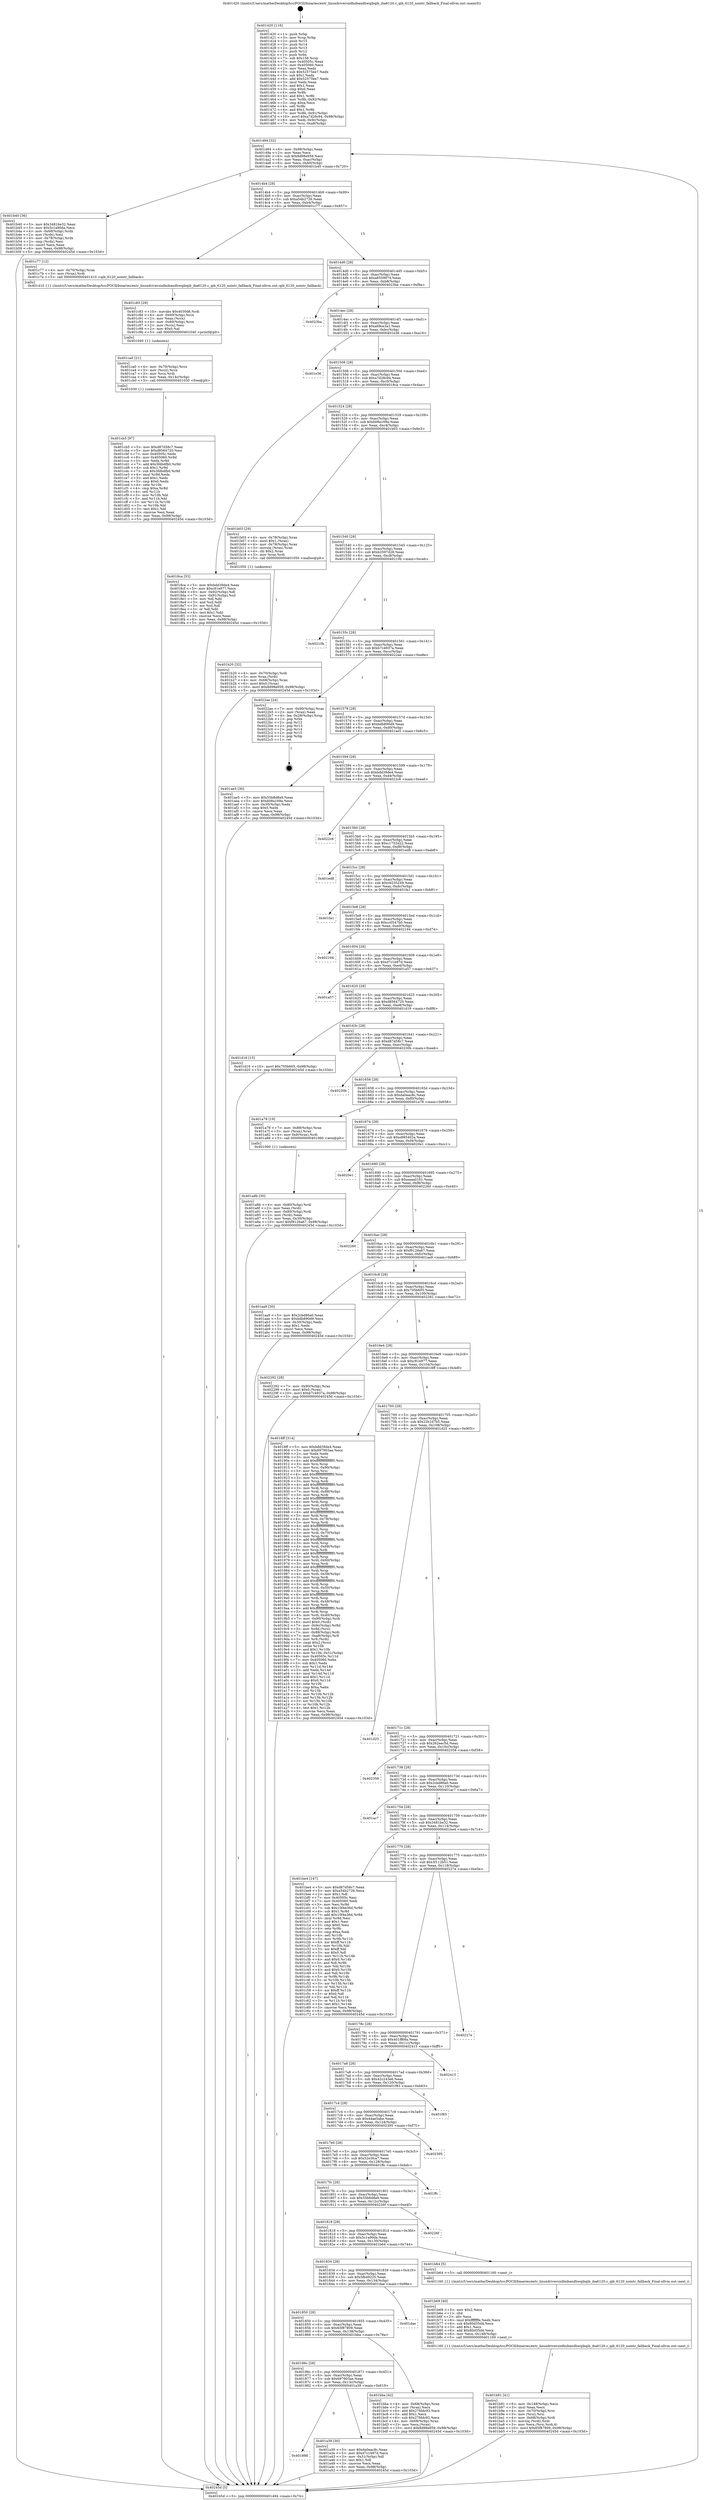 digraph "0x401420" {
  label = "0x401420 (/mnt/c/Users/mathe/Desktop/tcc/POCII/binaries/extr_linuxdriversinfinibandhwqibqib_iba6120.c_qib_6120_nointr_fallback_Final-ollvm.out::main(0))"
  labelloc = "t"
  node[shape=record]

  Entry [label="",width=0.3,height=0.3,shape=circle,fillcolor=black,style=filled]
  "0x401494" [label="{
     0x401494 [32]\l
     | [instrs]\l
     &nbsp;&nbsp;0x401494 \<+6\>: mov -0x98(%rbp),%eax\l
     &nbsp;&nbsp;0x40149a \<+2\>: mov %eax,%ecx\l
     &nbsp;&nbsp;0x40149c \<+6\>: sub $0x8d98e959,%ecx\l
     &nbsp;&nbsp;0x4014a2 \<+6\>: mov %eax,-0xac(%rbp)\l
     &nbsp;&nbsp;0x4014a8 \<+6\>: mov %ecx,-0xb0(%rbp)\l
     &nbsp;&nbsp;0x4014ae \<+6\>: je 0000000000401b40 \<main+0x720\>\l
  }"]
  "0x401b40" [label="{
     0x401b40 [36]\l
     | [instrs]\l
     &nbsp;&nbsp;0x401b40 \<+5\>: mov $0x3481be32,%eax\l
     &nbsp;&nbsp;0x401b45 \<+5\>: mov $0x5c1a90da,%ecx\l
     &nbsp;&nbsp;0x401b4a \<+4\>: mov -0x68(%rbp),%rdx\l
     &nbsp;&nbsp;0x401b4e \<+2\>: mov (%rdx),%esi\l
     &nbsp;&nbsp;0x401b50 \<+4\>: mov -0x78(%rbp),%rdx\l
     &nbsp;&nbsp;0x401b54 \<+2\>: cmp (%rdx),%esi\l
     &nbsp;&nbsp;0x401b56 \<+3\>: cmovl %ecx,%eax\l
     &nbsp;&nbsp;0x401b59 \<+6\>: mov %eax,-0x98(%rbp)\l
     &nbsp;&nbsp;0x401b5f \<+5\>: jmp 000000000040245d \<main+0x103d\>\l
  }"]
  "0x4014b4" [label="{
     0x4014b4 [28]\l
     | [instrs]\l
     &nbsp;&nbsp;0x4014b4 \<+5\>: jmp 00000000004014b9 \<main+0x99\>\l
     &nbsp;&nbsp;0x4014b9 \<+6\>: mov -0xac(%rbp),%eax\l
     &nbsp;&nbsp;0x4014bf \<+5\>: sub $0xa54b2726,%eax\l
     &nbsp;&nbsp;0x4014c4 \<+6\>: mov %eax,-0xb4(%rbp)\l
     &nbsp;&nbsp;0x4014ca \<+6\>: je 0000000000401c77 \<main+0x857\>\l
  }"]
  Exit [label="",width=0.3,height=0.3,shape=circle,fillcolor=black,style=filled,peripheries=2]
  "0x401c77" [label="{
     0x401c77 [12]\l
     | [instrs]\l
     &nbsp;&nbsp;0x401c77 \<+4\>: mov -0x70(%rbp),%rax\l
     &nbsp;&nbsp;0x401c7b \<+3\>: mov (%rax),%rdi\l
     &nbsp;&nbsp;0x401c7e \<+5\>: call 0000000000401410 \<qib_6120_nointr_fallback\>\l
     | [calls]\l
     &nbsp;&nbsp;0x401410 \{1\} (/mnt/c/Users/mathe/Desktop/tcc/POCII/binaries/extr_linuxdriversinfinibandhwqibqib_iba6120.c_qib_6120_nointr_fallback_Final-ollvm.out::qib_6120_nointr_fallback)\l
  }"]
  "0x4014d0" [label="{
     0x4014d0 [28]\l
     | [instrs]\l
     &nbsp;&nbsp;0x4014d0 \<+5\>: jmp 00000000004014d5 \<main+0xb5\>\l
     &nbsp;&nbsp;0x4014d5 \<+6\>: mov -0xac(%rbp),%eax\l
     &nbsp;&nbsp;0x4014db \<+5\>: sub $0xa6559974,%eax\l
     &nbsp;&nbsp;0x4014e0 \<+6\>: mov %eax,-0xb8(%rbp)\l
     &nbsp;&nbsp;0x4014e6 \<+6\>: je 00000000004023ba \<main+0xf9a\>\l
  }"]
  "0x401cb5" [label="{
     0x401cb5 [97]\l
     | [instrs]\l
     &nbsp;&nbsp;0x401cb5 \<+5\>: mov $0xd87d58c7,%eax\l
     &nbsp;&nbsp;0x401cba \<+5\>: mov $0xd8564720,%esi\l
     &nbsp;&nbsp;0x401cbf \<+7\>: mov 0x40505c,%edx\l
     &nbsp;&nbsp;0x401cc6 \<+8\>: mov 0x405060,%r8d\l
     &nbsp;&nbsp;0x401cce \<+3\>: mov %edx,%r9d\l
     &nbsp;&nbsp;0x401cd1 \<+7\>: add $0x3fdbdfb0,%r9d\l
     &nbsp;&nbsp;0x401cd8 \<+4\>: sub $0x1,%r9d\l
     &nbsp;&nbsp;0x401cdc \<+7\>: sub $0x3fdbdfb0,%r9d\l
     &nbsp;&nbsp;0x401ce3 \<+4\>: imul %r9d,%edx\l
     &nbsp;&nbsp;0x401ce7 \<+3\>: and $0x1,%edx\l
     &nbsp;&nbsp;0x401cea \<+3\>: cmp $0x0,%edx\l
     &nbsp;&nbsp;0x401ced \<+4\>: sete %r10b\l
     &nbsp;&nbsp;0x401cf1 \<+4\>: cmp $0xa,%r8d\l
     &nbsp;&nbsp;0x401cf5 \<+4\>: setl %r11b\l
     &nbsp;&nbsp;0x401cf9 \<+3\>: mov %r10b,%bl\l
     &nbsp;&nbsp;0x401cfc \<+3\>: and %r11b,%bl\l
     &nbsp;&nbsp;0x401cff \<+3\>: xor %r11b,%r10b\l
     &nbsp;&nbsp;0x401d02 \<+3\>: or %r10b,%bl\l
     &nbsp;&nbsp;0x401d05 \<+3\>: test $0x1,%bl\l
     &nbsp;&nbsp;0x401d08 \<+3\>: cmovne %esi,%eax\l
     &nbsp;&nbsp;0x401d0b \<+6\>: mov %eax,-0x98(%rbp)\l
     &nbsp;&nbsp;0x401d11 \<+5\>: jmp 000000000040245d \<main+0x103d\>\l
  }"]
  "0x4023ba" [label="{
     0x4023ba\l
  }", style=dashed]
  "0x4014ec" [label="{
     0x4014ec [28]\l
     | [instrs]\l
     &nbsp;&nbsp;0x4014ec \<+5\>: jmp 00000000004014f1 \<main+0xd1\>\l
     &nbsp;&nbsp;0x4014f1 \<+6\>: mov -0xac(%rbp),%eax\l
     &nbsp;&nbsp;0x4014f7 \<+5\>: sub $0xa69ce3a1,%eax\l
     &nbsp;&nbsp;0x4014fc \<+6\>: mov %eax,-0xbc(%rbp)\l
     &nbsp;&nbsp;0x401502 \<+6\>: je 0000000000401e36 \<main+0xa16\>\l
  }"]
  "0x401ca0" [label="{
     0x401ca0 [21]\l
     | [instrs]\l
     &nbsp;&nbsp;0x401ca0 \<+4\>: mov -0x70(%rbp),%rcx\l
     &nbsp;&nbsp;0x401ca4 \<+3\>: mov (%rcx),%rcx\l
     &nbsp;&nbsp;0x401ca7 \<+3\>: mov %rcx,%rdi\l
     &nbsp;&nbsp;0x401caa \<+6\>: mov %eax,-0x14c(%rbp)\l
     &nbsp;&nbsp;0x401cb0 \<+5\>: call 0000000000401030 \<free@plt\>\l
     | [calls]\l
     &nbsp;&nbsp;0x401030 \{1\} (unknown)\l
  }"]
  "0x401e36" [label="{
     0x401e36\l
  }", style=dashed]
  "0x401508" [label="{
     0x401508 [28]\l
     | [instrs]\l
     &nbsp;&nbsp;0x401508 \<+5\>: jmp 000000000040150d \<main+0xed\>\l
     &nbsp;&nbsp;0x40150d \<+6\>: mov -0xac(%rbp),%eax\l
     &nbsp;&nbsp;0x401513 \<+5\>: sub $0xa7d28c94,%eax\l
     &nbsp;&nbsp;0x401518 \<+6\>: mov %eax,-0xc0(%rbp)\l
     &nbsp;&nbsp;0x40151e \<+6\>: je 00000000004018ca \<main+0x4aa\>\l
  }"]
  "0x401c83" [label="{
     0x401c83 [29]\l
     | [instrs]\l
     &nbsp;&nbsp;0x401c83 \<+10\>: movabs $0x4030d6,%rdi\l
     &nbsp;&nbsp;0x401c8d \<+4\>: mov -0x60(%rbp),%rcx\l
     &nbsp;&nbsp;0x401c91 \<+2\>: mov %eax,(%rcx)\l
     &nbsp;&nbsp;0x401c93 \<+4\>: mov -0x60(%rbp),%rcx\l
     &nbsp;&nbsp;0x401c97 \<+2\>: mov (%rcx),%esi\l
     &nbsp;&nbsp;0x401c99 \<+2\>: mov $0x0,%al\l
     &nbsp;&nbsp;0x401c9b \<+5\>: call 0000000000401040 \<printf@plt\>\l
     | [calls]\l
     &nbsp;&nbsp;0x401040 \{1\} (unknown)\l
  }"]
  "0x4018ca" [label="{
     0x4018ca [53]\l
     | [instrs]\l
     &nbsp;&nbsp;0x4018ca \<+5\>: mov $0xbdd39de4,%eax\l
     &nbsp;&nbsp;0x4018cf \<+5\>: mov $0xc81e977,%ecx\l
     &nbsp;&nbsp;0x4018d4 \<+6\>: mov -0x92(%rbp),%dl\l
     &nbsp;&nbsp;0x4018da \<+7\>: mov -0x91(%rbp),%sil\l
     &nbsp;&nbsp;0x4018e1 \<+3\>: mov %dl,%dil\l
     &nbsp;&nbsp;0x4018e4 \<+3\>: and %sil,%dil\l
     &nbsp;&nbsp;0x4018e7 \<+3\>: xor %sil,%dl\l
     &nbsp;&nbsp;0x4018ea \<+3\>: or %dl,%dil\l
     &nbsp;&nbsp;0x4018ed \<+4\>: test $0x1,%dil\l
     &nbsp;&nbsp;0x4018f1 \<+3\>: cmovne %ecx,%eax\l
     &nbsp;&nbsp;0x4018f4 \<+6\>: mov %eax,-0x98(%rbp)\l
     &nbsp;&nbsp;0x4018fa \<+5\>: jmp 000000000040245d \<main+0x103d\>\l
  }"]
  "0x401524" [label="{
     0x401524 [28]\l
     | [instrs]\l
     &nbsp;&nbsp;0x401524 \<+5\>: jmp 0000000000401529 \<main+0x109\>\l
     &nbsp;&nbsp;0x401529 \<+6\>: mov -0xac(%rbp),%eax\l
     &nbsp;&nbsp;0x40152f \<+5\>: sub $0xb08a169a,%eax\l
     &nbsp;&nbsp;0x401534 \<+6\>: mov %eax,-0xc4(%rbp)\l
     &nbsp;&nbsp;0x40153a \<+6\>: je 0000000000401b03 \<main+0x6e3\>\l
  }"]
  "0x40245d" [label="{
     0x40245d [5]\l
     | [instrs]\l
     &nbsp;&nbsp;0x40245d \<+5\>: jmp 0000000000401494 \<main+0x74\>\l
  }"]
  "0x401420" [label="{
     0x401420 [116]\l
     | [instrs]\l
     &nbsp;&nbsp;0x401420 \<+1\>: push %rbp\l
     &nbsp;&nbsp;0x401421 \<+3\>: mov %rsp,%rbp\l
     &nbsp;&nbsp;0x401424 \<+2\>: push %r15\l
     &nbsp;&nbsp;0x401426 \<+2\>: push %r14\l
     &nbsp;&nbsp;0x401428 \<+2\>: push %r13\l
     &nbsp;&nbsp;0x40142a \<+2\>: push %r12\l
     &nbsp;&nbsp;0x40142c \<+1\>: push %rbx\l
     &nbsp;&nbsp;0x40142d \<+7\>: sub $0x158,%rsp\l
     &nbsp;&nbsp;0x401434 \<+7\>: mov 0x40505c,%eax\l
     &nbsp;&nbsp;0x40143b \<+7\>: mov 0x405060,%ecx\l
     &nbsp;&nbsp;0x401442 \<+2\>: mov %eax,%edx\l
     &nbsp;&nbsp;0x401444 \<+6\>: sub $0x52575ee7,%edx\l
     &nbsp;&nbsp;0x40144a \<+3\>: sub $0x1,%edx\l
     &nbsp;&nbsp;0x40144d \<+6\>: add $0x52575ee7,%edx\l
     &nbsp;&nbsp;0x401453 \<+3\>: imul %edx,%eax\l
     &nbsp;&nbsp;0x401456 \<+3\>: and $0x1,%eax\l
     &nbsp;&nbsp;0x401459 \<+3\>: cmp $0x0,%eax\l
     &nbsp;&nbsp;0x40145c \<+4\>: sete %r8b\l
     &nbsp;&nbsp;0x401460 \<+4\>: and $0x1,%r8b\l
     &nbsp;&nbsp;0x401464 \<+7\>: mov %r8b,-0x92(%rbp)\l
     &nbsp;&nbsp;0x40146b \<+3\>: cmp $0xa,%ecx\l
     &nbsp;&nbsp;0x40146e \<+4\>: setl %r8b\l
     &nbsp;&nbsp;0x401472 \<+4\>: and $0x1,%r8b\l
     &nbsp;&nbsp;0x401476 \<+7\>: mov %r8b,-0x91(%rbp)\l
     &nbsp;&nbsp;0x40147d \<+10\>: movl $0xa7d28c94,-0x98(%rbp)\l
     &nbsp;&nbsp;0x401487 \<+6\>: mov %edi,-0x9c(%rbp)\l
     &nbsp;&nbsp;0x40148d \<+7\>: mov %rsi,-0xa8(%rbp)\l
  }"]
  "0x401b91" [label="{
     0x401b91 [41]\l
     | [instrs]\l
     &nbsp;&nbsp;0x401b91 \<+6\>: mov -0x148(%rbp),%ecx\l
     &nbsp;&nbsp;0x401b97 \<+3\>: imul %eax,%ecx\l
     &nbsp;&nbsp;0x401b9a \<+4\>: mov -0x70(%rbp),%rsi\l
     &nbsp;&nbsp;0x401b9e \<+3\>: mov (%rsi),%rsi\l
     &nbsp;&nbsp;0x401ba1 \<+4\>: mov -0x68(%rbp),%rdi\l
     &nbsp;&nbsp;0x401ba5 \<+3\>: movslq (%rdi),%rdi\l
     &nbsp;&nbsp;0x401ba8 \<+3\>: mov %ecx,(%rsi,%rdi,4)\l
     &nbsp;&nbsp;0x401bab \<+10\>: movl $0x65f87809,-0x98(%rbp)\l
     &nbsp;&nbsp;0x401bb5 \<+5\>: jmp 000000000040245d \<main+0x103d\>\l
  }"]
  "0x401b03" [label="{
     0x401b03 [29]\l
     | [instrs]\l
     &nbsp;&nbsp;0x401b03 \<+4\>: mov -0x78(%rbp),%rax\l
     &nbsp;&nbsp;0x401b07 \<+6\>: movl $0x1,(%rax)\l
     &nbsp;&nbsp;0x401b0d \<+4\>: mov -0x78(%rbp),%rax\l
     &nbsp;&nbsp;0x401b11 \<+3\>: movslq (%rax),%rax\l
     &nbsp;&nbsp;0x401b14 \<+4\>: shl $0x2,%rax\l
     &nbsp;&nbsp;0x401b18 \<+3\>: mov %rax,%rdi\l
     &nbsp;&nbsp;0x401b1b \<+5\>: call 0000000000401050 \<malloc@plt\>\l
     | [calls]\l
     &nbsp;&nbsp;0x401050 \{1\} (unknown)\l
  }"]
  "0x401540" [label="{
     0x401540 [28]\l
     | [instrs]\l
     &nbsp;&nbsp;0x401540 \<+5\>: jmp 0000000000401545 \<main+0x125\>\l
     &nbsp;&nbsp;0x401545 \<+6\>: mov -0xac(%rbp),%eax\l
     &nbsp;&nbsp;0x40154b \<+5\>: sub $0xb2597d28,%eax\l
     &nbsp;&nbsp;0x401550 \<+6\>: mov %eax,-0xc8(%rbp)\l
     &nbsp;&nbsp;0x401556 \<+6\>: je 000000000040210b \<main+0xceb\>\l
  }"]
  "0x401b69" [label="{
     0x401b69 [40]\l
     | [instrs]\l
     &nbsp;&nbsp;0x401b69 \<+5\>: mov $0x2,%ecx\l
     &nbsp;&nbsp;0x401b6e \<+1\>: cltd\l
     &nbsp;&nbsp;0x401b6f \<+2\>: idiv %ecx\l
     &nbsp;&nbsp;0x401b71 \<+6\>: imul $0xfffffffe,%edx,%ecx\l
     &nbsp;&nbsp;0x401b77 \<+6\>: sub $0x80d35d4,%ecx\l
     &nbsp;&nbsp;0x401b7d \<+3\>: add $0x1,%ecx\l
     &nbsp;&nbsp;0x401b80 \<+6\>: add $0x80d35d4,%ecx\l
     &nbsp;&nbsp;0x401b86 \<+6\>: mov %ecx,-0x148(%rbp)\l
     &nbsp;&nbsp;0x401b8c \<+5\>: call 0000000000401160 \<next_i\>\l
     | [calls]\l
     &nbsp;&nbsp;0x401160 \{1\} (/mnt/c/Users/mathe/Desktop/tcc/POCII/binaries/extr_linuxdriversinfinibandhwqibqib_iba6120.c_qib_6120_nointr_fallback_Final-ollvm.out::next_i)\l
  }"]
  "0x40210b" [label="{
     0x40210b\l
  }", style=dashed]
  "0x40155c" [label="{
     0x40155c [28]\l
     | [instrs]\l
     &nbsp;&nbsp;0x40155c \<+5\>: jmp 0000000000401561 \<main+0x141\>\l
     &nbsp;&nbsp;0x401561 \<+6\>: mov -0xac(%rbp),%eax\l
     &nbsp;&nbsp;0x401567 \<+5\>: sub $0xb7c4937a,%eax\l
     &nbsp;&nbsp;0x40156c \<+6\>: mov %eax,-0xcc(%rbp)\l
     &nbsp;&nbsp;0x401572 \<+6\>: je 00000000004022ae \<main+0xe8e\>\l
  }"]
  "0x401b20" [label="{
     0x401b20 [32]\l
     | [instrs]\l
     &nbsp;&nbsp;0x401b20 \<+4\>: mov -0x70(%rbp),%rdi\l
     &nbsp;&nbsp;0x401b24 \<+3\>: mov %rax,(%rdi)\l
     &nbsp;&nbsp;0x401b27 \<+4\>: mov -0x68(%rbp),%rax\l
     &nbsp;&nbsp;0x401b2b \<+6\>: movl $0x0,(%rax)\l
     &nbsp;&nbsp;0x401b31 \<+10\>: movl $0x8d98e959,-0x98(%rbp)\l
     &nbsp;&nbsp;0x401b3b \<+5\>: jmp 000000000040245d \<main+0x103d\>\l
  }"]
  "0x4022ae" [label="{
     0x4022ae [24]\l
     | [instrs]\l
     &nbsp;&nbsp;0x4022ae \<+7\>: mov -0x90(%rbp),%rax\l
     &nbsp;&nbsp;0x4022b5 \<+2\>: mov (%rax),%eax\l
     &nbsp;&nbsp;0x4022b7 \<+4\>: lea -0x28(%rbp),%rsp\l
     &nbsp;&nbsp;0x4022bb \<+1\>: pop %rbx\l
     &nbsp;&nbsp;0x4022bc \<+2\>: pop %r12\l
     &nbsp;&nbsp;0x4022be \<+2\>: pop %r13\l
     &nbsp;&nbsp;0x4022c0 \<+2\>: pop %r14\l
     &nbsp;&nbsp;0x4022c2 \<+2\>: pop %r15\l
     &nbsp;&nbsp;0x4022c4 \<+1\>: pop %rbp\l
     &nbsp;&nbsp;0x4022c5 \<+1\>: ret\l
  }"]
  "0x401578" [label="{
     0x401578 [28]\l
     | [instrs]\l
     &nbsp;&nbsp;0x401578 \<+5\>: jmp 000000000040157d \<main+0x15d\>\l
     &nbsp;&nbsp;0x40157d \<+6\>: mov -0xac(%rbp),%eax\l
     &nbsp;&nbsp;0x401583 \<+5\>: sub $0xbdb890d9,%eax\l
     &nbsp;&nbsp;0x401588 \<+6\>: mov %eax,-0xd0(%rbp)\l
     &nbsp;&nbsp;0x40158e \<+6\>: je 0000000000401ae5 \<main+0x6c5\>\l
  }"]
  "0x401a8b" [label="{
     0x401a8b [30]\l
     | [instrs]\l
     &nbsp;&nbsp;0x401a8b \<+4\>: mov -0x80(%rbp),%rdi\l
     &nbsp;&nbsp;0x401a8f \<+2\>: mov %eax,(%rdi)\l
     &nbsp;&nbsp;0x401a91 \<+4\>: mov -0x80(%rbp),%rdi\l
     &nbsp;&nbsp;0x401a95 \<+2\>: mov (%rdi),%eax\l
     &nbsp;&nbsp;0x401a97 \<+3\>: mov %eax,-0x30(%rbp)\l
     &nbsp;&nbsp;0x401a9a \<+10\>: movl $0xf9126a67,-0x98(%rbp)\l
     &nbsp;&nbsp;0x401aa4 \<+5\>: jmp 000000000040245d \<main+0x103d\>\l
  }"]
  "0x401ae5" [label="{
     0x401ae5 [30]\l
     | [instrs]\l
     &nbsp;&nbsp;0x401ae5 \<+5\>: mov $0x55b8d8a9,%eax\l
     &nbsp;&nbsp;0x401aea \<+5\>: mov $0xb08a169a,%ecx\l
     &nbsp;&nbsp;0x401aef \<+3\>: mov -0x30(%rbp),%edx\l
     &nbsp;&nbsp;0x401af2 \<+3\>: cmp $0x0,%edx\l
     &nbsp;&nbsp;0x401af5 \<+3\>: cmove %ecx,%eax\l
     &nbsp;&nbsp;0x401af8 \<+6\>: mov %eax,-0x98(%rbp)\l
     &nbsp;&nbsp;0x401afe \<+5\>: jmp 000000000040245d \<main+0x103d\>\l
  }"]
  "0x401594" [label="{
     0x401594 [28]\l
     | [instrs]\l
     &nbsp;&nbsp;0x401594 \<+5\>: jmp 0000000000401599 \<main+0x179\>\l
     &nbsp;&nbsp;0x401599 \<+6\>: mov -0xac(%rbp),%eax\l
     &nbsp;&nbsp;0x40159f \<+5\>: sub $0xbdd39de4,%eax\l
     &nbsp;&nbsp;0x4015a4 \<+6\>: mov %eax,-0xd4(%rbp)\l
     &nbsp;&nbsp;0x4015aa \<+6\>: je 00000000004022c6 \<main+0xea6\>\l
  }"]
  "0x401888" [label="{
     0x401888\l
  }", style=dashed]
  "0x4022c6" [label="{
     0x4022c6\l
  }", style=dashed]
  "0x4015b0" [label="{
     0x4015b0 [28]\l
     | [instrs]\l
     &nbsp;&nbsp;0x4015b0 \<+5\>: jmp 00000000004015b5 \<main+0x195\>\l
     &nbsp;&nbsp;0x4015b5 \<+6\>: mov -0xac(%rbp),%eax\l
     &nbsp;&nbsp;0x4015bb \<+5\>: sub $0xc1752d22,%eax\l
     &nbsp;&nbsp;0x4015c0 \<+6\>: mov %eax,-0xd8(%rbp)\l
     &nbsp;&nbsp;0x4015c6 \<+6\>: je 0000000000401ed8 \<main+0xab8\>\l
  }"]
  "0x401a39" [label="{
     0x401a39 [30]\l
     | [instrs]\l
     &nbsp;&nbsp;0x401a39 \<+5\>: mov $0xda0eac8c,%eax\l
     &nbsp;&nbsp;0x401a3e \<+5\>: mov $0xd7c1b97d,%ecx\l
     &nbsp;&nbsp;0x401a43 \<+3\>: mov -0x31(%rbp),%dl\l
     &nbsp;&nbsp;0x401a46 \<+3\>: test $0x1,%dl\l
     &nbsp;&nbsp;0x401a49 \<+3\>: cmovne %ecx,%eax\l
     &nbsp;&nbsp;0x401a4c \<+6\>: mov %eax,-0x98(%rbp)\l
     &nbsp;&nbsp;0x401a52 \<+5\>: jmp 000000000040245d \<main+0x103d\>\l
  }"]
  "0x401ed8" [label="{
     0x401ed8\l
  }", style=dashed]
  "0x4015cc" [label="{
     0x4015cc [28]\l
     | [instrs]\l
     &nbsp;&nbsp;0x4015cc \<+5\>: jmp 00000000004015d1 \<main+0x1b1\>\l
     &nbsp;&nbsp;0x4015d1 \<+6\>: mov -0xac(%rbp),%eax\l
     &nbsp;&nbsp;0x4015d7 \<+5\>: sub $0xc6235249,%eax\l
     &nbsp;&nbsp;0x4015dc \<+6\>: mov %eax,-0xdc(%rbp)\l
     &nbsp;&nbsp;0x4015e2 \<+6\>: je 0000000000401fa1 \<main+0xb81\>\l
  }"]
  "0x40186c" [label="{
     0x40186c [28]\l
     | [instrs]\l
     &nbsp;&nbsp;0x40186c \<+5\>: jmp 0000000000401871 \<main+0x451\>\l
     &nbsp;&nbsp;0x401871 \<+6\>: mov -0xac(%rbp),%eax\l
     &nbsp;&nbsp;0x401877 \<+5\>: sub $0x697903ae,%eax\l
     &nbsp;&nbsp;0x40187c \<+6\>: mov %eax,-0x13c(%rbp)\l
     &nbsp;&nbsp;0x401882 \<+6\>: je 0000000000401a39 \<main+0x619\>\l
  }"]
  "0x401fa1" [label="{
     0x401fa1\l
  }", style=dashed]
  "0x4015e8" [label="{
     0x4015e8 [28]\l
     | [instrs]\l
     &nbsp;&nbsp;0x4015e8 \<+5\>: jmp 00000000004015ed \<main+0x1cd\>\l
     &nbsp;&nbsp;0x4015ed \<+6\>: mov -0xac(%rbp),%eax\l
     &nbsp;&nbsp;0x4015f3 \<+5\>: sub $0xcc0547b0,%eax\l
     &nbsp;&nbsp;0x4015f8 \<+6\>: mov %eax,-0xe0(%rbp)\l
     &nbsp;&nbsp;0x4015fe \<+6\>: je 0000000000402194 \<main+0xd74\>\l
  }"]
  "0x401bba" [label="{
     0x401bba [42]\l
     | [instrs]\l
     &nbsp;&nbsp;0x401bba \<+4\>: mov -0x68(%rbp),%rax\l
     &nbsp;&nbsp;0x401bbe \<+2\>: mov (%rax),%ecx\l
     &nbsp;&nbsp;0x401bc0 \<+6\>: add $0x27fddc92,%ecx\l
     &nbsp;&nbsp;0x401bc6 \<+3\>: add $0x1,%ecx\l
     &nbsp;&nbsp;0x401bc9 \<+6\>: sub $0x27fddc92,%ecx\l
     &nbsp;&nbsp;0x401bcf \<+4\>: mov -0x68(%rbp),%rax\l
     &nbsp;&nbsp;0x401bd3 \<+2\>: mov %ecx,(%rax)\l
     &nbsp;&nbsp;0x401bd5 \<+10\>: movl $0x8d98e959,-0x98(%rbp)\l
     &nbsp;&nbsp;0x401bdf \<+5\>: jmp 000000000040245d \<main+0x103d\>\l
  }"]
  "0x402194" [label="{
     0x402194\l
  }", style=dashed]
  "0x401604" [label="{
     0x401604 [28]\l
     | [instrs]\l
     &nbsp;&nbsp;0x401604 \<+5\>: jmp 0000000000401609 \<main+0x1e9\>\l
     &nbsp;&nbsp;0x401609 \<+6\>: mov -0xac(%rbp),%eax\l
     &nbsp;&nbsp;0x40160f \<+5\>: sub $0xd7c1b97d,%eax\l
     &nbsp;&nbsp;0x401614 \<+6\>: mov %eax,-0xe4(%rbp)\l
     &nbsp;&nbsp;0x40161a \<+6\>: je 0000000000401a57 \<main+0x637\>\l
  }"]
  "0x401850" [label="{
     0x401850 [28]\l
     | [instrs]\l
     &nbsp;&nbsp;0x401850 \<+5\>: jmp 0000000000401855 \<main+0x435\>\l
     &nbsp;&nbsp;0x401855 \<+6\>: mov -0xac(%rbp),%eax\l
     &nbsp;&nbsp;0x40185b \<+5\>: sub $0x65f87809,%eax\l
     &nbsp;&nbsp;0x401860 \<+6\>: mov %eax,-0x138(%rbp)\l
     &nbsp;&nbsp;0x401866 \<+6\>: je 0000000000401bba \<main+0x79a\>\l
  }"]
  "0x401a57" [label="{
     0x401a57\l
  }", style=dashed]
  "0x401620" [label="{
     0x401620 [28]\l
     | [instrs]\l
     &nbsp;&nbsp;0x401620 \<+5\>: jmp 0000000000401625 \<main+0x205\>\l
     &nbsp;&nbsp;0x401625 \<+6\>: mov -0xac(%rbp),%eax\l
     &nbsp;&nbsp;0x40162b \<+5\>: sub $0xd8564720,%eax\l
     &nbsp;&nbsp;0x401630 \<+6\>: mov %eax,-0xe8(%rbp)\l
     &nbsp;&nbsp;0x401636 \<+6\>: je 0000000000401d16 \<main+0x8f6\>\l
  }"]
  "0x401dae" [label="{
     0x401dae\l
  }", style=dashed]
  "0x401d16" [label="{
     0x401d16 [15]\l
     | [instrs]\l
     &nbsp;&nbsp;0x401d16 \<+10\>: movl $0x705b605,-0x98(%rbp)\l
     &nbsp;&nbsp;0x401d20 \<+5\>: jmp 000000000040245d \<main+0x103d\>\l
  }"]
  "0x40163c" [label="{
     0x40163c [28]\l
     | [instrs]\l
     &nbsp;&nbsp;0x40163c \<+5\>: jmp 0000000000401641 \<main+0x221\>\l
     &nbsp;&nbsp;0x401641 \<+6\>: mov -0xac(%rbp),%eax\l
     &nbsp;&nbsp;0x401647 \<+5\>: sub $0xd87d58c7,%eax\l
     &nbsp;&nbsp;0x40164c \<+6\>: mov %eax,-0xec(%rbp)\l
     &nbsp;&nbsp;0x401652 \<+6\>: je 000000000040230b \<main+0xeeb\>\l
  }"]
  "0x401834" [label="{
     0x401834 [28]\l
     | [instrs]\l
     &nbsp;&nbsp;0x401834 \<+5\>: jmp 0000000000401839 \<main+0x419\>\l
     &nbsp;&nbsp;0x401839 \<+6\>: mov -0xac(%rbp),%eax\l
     &nbsp;&nbsp;0x40183f \<+5\>: sub $0x5fb49225,%eax\l
     &nbsp;&nbsp;0x401844 \<+6\>: mov %eax,-0x134(%rbp)\l
     &nbsp;&nbsp;0x40184a \<+6\>: je 0000000000401dae \<main+0x98e\>\l
  }"]
  "0x40230b" [label="{
     0x40230b\l
  }", style=dashed]
  "0x401658" [label="{
     0x401658 [28]\l
     | [instrs]\l
     &nbsp;&nbsp;0x401658 \<+5\>: jmp 000000000040165d \<main+0x23d\>\l
     &nbsp;&nbsp;0x40165d \<+6\>: mov -0xac(%rbp),%eax\l
     &nbsp;&nbsp;0x401663 \<+5\>: sub $0xda0eac8c,%eax\l
     &nbsp;&nbsp;0x401668 \<+6\>: mov %eax,-0xf0(%rbp)\l
     &nbsp;&nbsp;0x40166e \<+6\>: je 0000000000401a78 \<main+0x658\>\l
  }"]
  "0x401b64" [label="{
     0x401b64 [5]\l
     | [instrs]\l
     &nbsp;&nbsp;0x401b64 \<+5\>: call 0000000000401160 \<next_i\>\l
     | [calls]\l
     &nbsp;&nbsp;0x401160 \{1\} (/mnt/c/Users/mathe/Desktop/tcc/POCII/binaries/extr_linuxdriversinfinibandhwqibqib_iba6120.c_qib_6120_nointr_fallback_Final-ollvm.out::next_i)\l
  }"]
  "0x401a78" [label="{
     0x401a78 [19]\l
     | [instrs]\l
     &nbsp;&nbsp;0x401a78 \<+7\>: mov -0x88(%rbp),%rax\l
     &nbsp;&nbsp;0x401a7f \<+3\>: mov (%rax),%rax\l
     &nbsp;&nbsp;0x401a82 \<+4\>: mov 0x8(%rax),%rdi\l
     &nbsp;&nbsp;0x401a86 \<+5\>: call 0000000000401060 \<atoi@plt\>\l
     | [calls]\l
     &nbsp;&nbsp;0x401060 \{1\} (unknown)\l
  }"]
  "0x401674" [label="{
     0x401674 [28]\l
     | [instrs]\l
     &nbsp;&nbsp;0x401674 \<+5\>: jmp 0000000000401679 \<main+0x259\>\l
     &nbsp;&nbsp;0x401679 \<+6\>: mov -0xac(%rbp),%eax\l
     &nbsp;&nbsp;0x40167f \<+5\>: sub $0xe985402a,%eax\l
     &nbsp;&nbsp;0x401684 \<+6\>: mov %eax,-0xf4(%rbp)\l
     &nbsp;&nbsp;0x40168a \<+6\>: je 00000000004020e1 \<main+0xcc1\>\l
  }"]
  "0x401818" [label="{
     0x401818 [28]\l
     | [instrs]\l
     &nbsp;&nbsp;0x401818 \<+5\>: jmp 000000000040181d \<main+0x3fd\>\l
     &nbsp;&nbsp;0x40181d \<+6\>: mov -0xac(%rbp),%eax\l
     &nbsp;&nbsp;0x401823 \<+5\>: sub $0x5c1a90da,%eax\l
     &nbsp;&nbsp;0x401828 \<+6\>: mov %eax,-0x130(%rbp)\l
     &nbsp;&nbsp;0x40182e \<+6\>: je 0000000000401b64 \<main+0x744\>\l
  }"]
  "0x4020e1" [label="{
     0x4020e1\l
  }", style=dashed]
  "0x401690" [label="{
     0x401690 [28]\l
     | [instrs]\l
     &nbsp;&nbsp;0x401690 \<+5\>: jmp 0000000000401695 \<main+0x275\>\l
     &nbsp;&nbsp;0x401695 \<+6\>: mov -0xac(%rbp),%eax\l
     &nbsp;&nbsp;0x40169b \<+5\>: sub $0xeaaa0161,%eax\l
     &nbsp;&nbsp;0x4016a0 \<+6\>: mov %eax,-0xf8(%rbp)\l
     &nbsp;&nbsp;0x4016a6 \<+6\>: je 0000000000402260 \<main+0xe40\>\l
  }"]
  "0x40226f" [label="{
     0x40226f\l
  }", style=dashed]
  "0x402260" [label="{
     0x402260\l
  }", style=dashed]
  "0x4016ac" [label="{
     0x4016ac [28]\l
     | [instrs]\l
     &nbsp;&nbsp;0x4016ac \<+5\>: jmp 00000000004016b1 \<main+0x291\>\l
     &nbsp;&nbsp;0x4016b1 \<+6\>: mov -0xac(%rbp),%eax\l
     &nbsp;&nbsp;0x4016b7 \<+5\>: sub $0xf9126a67,%eax\l
     &nbsp;&nbsp;0x4016bc \<+6\>: mov %eax,-0xfc(%rbp)\l
     &nbsp;&nbsp;0x4016c2 \<+6\>: je 0000000000401aa9 \<main+0x689\>\l
  }"]
  "0x4017fc" [label="{
     0x4017fc [28]\l
     | [instrs]\l
     &nbsp;&nbsp;0x4017fc \<+5\>: jmp 0000000000401801 \<main+0x3e1\>\l
     &nbsp;&nbsp;0x401801 \<+6\>: mov -0xac(%rbp),%eax\l
     &nbsp;&nbsp;0x401807 \<+5\>: sub $0x55b8d8a9,%eax\l
     &nbsp;&nbsp;0x40180c \<+6\>: mov %eax,-0x12c(%rbp)\l
     &nbsp;&nbsp;0x401812 \<+6\>: je 000000000040226f \<main+0xe4f\>\l
  }"]
  "0x401aa9" [label="{
     0x401aa9 [30]\l
     | [instrs]\l
     &nbsp;&nbsp;0x401aa9 \<+5\>: mov $0x2cbd86a0,%eax\l
     &nbsp;&nbsp;0x401aae \<+5\>: mov $0xbdb890d9,%ecx\l
     &nbsp;&nbsp;0x401ab3 \<+3\>: mov -0x30(%rbp),%edx\l
     &nbsp;&nbsp;0x401ab6 \<+3\>: cmp $0x1,%edx\l
     &nbsp;&nbsp;0x401ab9 \<+3\>: cmovl %ecx,%eax\l
     &nbsp;&nbsp;0x401abc \<+6\>: mov %eax,-0x98(%rbp)\l
     &nbsp;&nbsp;0x401ac2 \<+5\>: jmp 000000000040245d \<main+0x103d\>\l
  }"]
  "0x4016c8" [label="{
     0x4016c8 [28]\l
     | [instrs]\l
     &nbsp;&nbsp;0x4016c8 \<+5\>: jmp 00000000004016cd \<main+0x2ad\>\l
     &nbsp;&nbsp;0x4016cd \<+6\>: mov -0xac(%rbp),%eax\l
     &nbsp;&nbsp;0x4016d3 \<+5\>: sub $0x705b605,%eax\l
     &nbsp;&nbsp;0x4016d8 \<+6\>: mov %eax,-0x100(%rbp)\l
     &nbsp;&nbsp;0x4016de \<+6\>: je 0000000000402292 \<main+0xe72\>\l
  }"]
  "0x401ffc" [label="{
     0x401ffc\l
  }", style=dashed]
  "0x402292" [label="{
     0x402292 [28]\l
     | [instrs]\l
     &nbsp;&nbsp;0x402292 \<+7\>: mov -0x90(%rbp),%rax\l
     &nbsp;&nbsp;0x402299 \<+6\>: movl $0x0,(%rax)\l
     &nbsp;&nbsp;0x40229f \<+10\>: movl $0xb7c4937a,-0x98(%rbp)\l
     &nbsp;&nbsp;0x4022a9 \<+5\>: jmp 000000000040245d \<main+0x103d\>\l
  }"]
  "0x4016e4" [label="{
     0x4016e4 [28]\l
     | [instrs]\l
     &nbsp;&nbsp;0x4016e4 \<+5\>: jmp 00000000004016e9 \<main+0x2c9\>\l
     &nbsp;&nbsp;0x4016e9 \<+6\>: mov -0xac(%rbp),%eax\l
     &nbsp;&nbsp;0x4016ef \<+5\>: sub $0xc81e977,%eax\l
     &nbsp;&nbsp;0x4016f4 \<+6\>: mov %eax,-0x104(%rbp)\l
     &nbsp;&nbsp;0x4016fa \<+6\>: je 00000000004018ff \<main+0x4df\>\l
  }"]
  "0x4017e0" [label="{
     0x4017e0 [28]\l
     | [instrs]\l
     &nbsp;&nbsp;0x4017e0 \<+5\>: jmp 00000000004017e5 \<main+0x3c5\>\l
     &nbsp;&nbsp;0x4017e5 \<+6\>: mov -0xac(%rbp),%eax\l
     &nbsp;&nbsp;0x4017eb \<+5\>: sub $0x52e3fca7,%eax\l
     &nbsp;&nbsp;0x4017f0 \<+6\>: mov %eax,-0x128(%rbp)\l
     &nbsp;&nbsp;0x4017f6 \<+6\>: je 0000000000401ffc \<main+0xbdc\>\l
  }"]
  "0x4018ff" [label="{
     0x4018ff [314]\l
     | [instrs]\l
     &nbsp;&nbsp;0x4018ff \<+5\>: mov $0xbdd39de4,%eax\l
     &nbsp;&nbsp;0x401904 \<+5\>: mov $0x697903ae,%ecx\l
     &nbsp;&nbsp;0x401909 \<+2\>: xor %edx,%edx\l
     &nbsp;&nbsp;0x40190b \<+3\>: mov %rsp,%rsi\l
     &nbsp;&nbsp;0x40190e \<+4\>: add $0xfffffffffffffff0,%rsi\l
     &nbsp;&nbsp;0x401912 \<+3\>: mov %rsi,%rsp\l
     &nbsp;&nbsp;0x401915 \<+7\>: mov %rsi,-0x90(%rbp)\l
     &nbsp;&nbsp;0x40191c \<+3\>: mov %rsp,%rsi\l
     &nbsp;&nbsp;0x40191f \<+4\>: add $0xfffffffffffffff0,%rsi\l
     &nbsp;&nbsp;0x401923 \<+3\>: mov %rsi,%rsp\l
     &nbsp;&nbsp;0x401926 \<+3\>: mov %rsp,%rdi\l
     &nbsp;&nbsp;0x401929 \<+4\>: add $0xfffffffffffffff0,%rdi\l
     &nbsp;&nbsp;0x40192d \<+3\>: mov %rdi,%rsp\l
     &nbsp;&nbsp;0x401930 \<+7\>: mov %rdi,-0x88(%rbp)\l
     &nbsp;&nbsp;0x401937 \<+3\>: mov %rsp,%rdi\l
     &nbsp;&nbsp;0x40193a \<+4\>: add $0xfffffffffffffff0,%rdi\l
     &nbsp;&nbsp;0x40193e \<+3\>: mov %rdi,%rsp\l
     &nbsp;&nbsp;0x401941 \<+4\>: mov %rdi,-0x80(%rbp)\l
     &nbsp;&nbsp;0x401945 \<+3\>: mov %rsp,%rdi\l
     &nbsp;&nbsp;0x401948 \<+4\>: add $0xfffffffffffffff0,%rdi\l
     &nbsp;&nbsp;0x40194c \<+3\>: mov %rdi,%rsp\l
     &nbsp;&nbsp;0x40194f \<+4\>: mov %rdi,-0x78(%rbp)\l
     &nbsp;&nbsp;0x401953 \<+3\>: mov %rsp,%rdi\l
     &nbsp;&nbsp;0x401956 \<+4\>: add $0xfffffffffffffff0,%rdi\l
     &nbsp;&nbsp;0x40195a \<+3\>: mov %rdi,%rsp\l
     &nbsp;&nbsp;0x40195d \<+4\>: mov %rdi,-0x70(%rbp)\l
     &nbsp;&nbsp;0x401961 \<+3\>: mov %rsp,%rdi\l
     &nbsp;&nbsp;0x401964 \<+4\>: add $0xfffffffffffffff0,%rdi\l
     &nbsp;&nbsp;0x401968 \<+3\>: mov %rdi,%rsp\l
     &nbsp;&nbsp;0x40196b \<+4\>: mov %rdi,-0x68(%rbp)\l
     &nbsp;&nbsp;0x40196f \<+3\>: mov %rsp,%rdi\l
     &nbsp;&nbsp;0x401972 \<+4\>: add $0xfffffffffffffff0,%rdi\l
     &nbsp;&nbsp;0x401976 \<+3\>: mov %rdi,%rsp\l
     &nbsp;&nbsp;0x401979 \<+4\>: mov %rdi,-0x60(%rbp)\l
     &nbsp;&nbsp;0x40197d \<+3\>: mov %rsp,%rdi\l
     &nbsp;&nbsp;0x401980 \<+4\>: add $0xfffffffffffffff0,%rdi\l
     &nbsp;&nbsp;0x401984 \<+3\>: mov %rdi,%rsp\l
     &nbsp;&nbsp;0x401987 \<+4\>: mov %rdi,-0x58(%rbp)\l
     &nbsp;&nbsp;0x40198b \<+3\>: mov %rsp,%rdi\l
     &nbsp;&nbsp;0x40198e \<+4\>: add $0xfffffffffffffff0,%rdi\l
     &nbsp;&nbsp;0x401992 \<+3\>: mov %rdi,%rsp\l
     &nbsp;&nbsp;0x401995 \<+4\>: mov %rdi,-0x50(%rbp)\l
     &nbsp;&nbsp;0x401999 \<+3\>: mov %rsp,%rdi\l
     &nbsp;&nbsp;0x40199c \<+4\>: add $0xfffffffffffffff0,%rdi\l
     &nbsp;&nbsp;0x4019a0 \<+3\>: mov %rdi,%rsp\l
     &nbsp;&nbsp;0x4019a3 \<+4\>: mov %rdi,-0x48(%rbp)\l
     &nbsp;&nbsp;0x4019a7 \<+3\>: mov %rsp,%rdi\l
     &nbsp;&nbsp;0x4019aa \<+4\>: add $0xfffffffffffffff0,%rdi\l
     &nbsp;&nbsp;0x4019ae \<+3\>: mov %rdi,%rsp\l
     &nbsp;&nbsp;0x4019b1 \<+4\>: mov %rdi,-0x40(%rbp)\l
     &nbsp;&nbsp;0x4019b5 \<+7\>: mov -0x90(%rbp),%rdi\l
     &nbsp;&nbsp;0x4019bc \<+6\>: movl $0x0,(%rdi)\l
     &nbsp;&nbsp;0x4019c2 \<+7\>: mov -0x9c(%rbp),%r8d\l
     &nbsp;&nbsp;0x4019c9 \<+3\>: mov %r8d,(%rsi)\l
     &nbsp;&nbsp;0x4019cc \<+7\>: mov -0x88(%rbp),%rdi\l
     &nbsp;&nbsp;0x4019d3 \<+7\>: mov -0xa8(%rbp),%r9\l
     &nbsp;&nbsp;0x4019da \<+3\>: mov %r9,(%rdi)\l
     &nbsp;&nbsp;0x4019dd \<+3\>: cmpl $0x2,(%rsi)\l
     &nbsp;&nbsp;0x4019e0 \<+4\>: setne %r10b\l
     &nbsp;&nbsp;0x4019e4 \<+4\>: and $0x1,%r10b\l
     &nbsp;&nbsp;0x4019e8 \<+4\>: mov %r10b,-0x31(%rbp)\l
     &nbsp;&nbsp;0x4019ec \<+8\>: mov 0x40505c,%r11d\l
     &nbsp;&nbsp;0x4019f4 \<+7\>: mov 0x405060,%ebx\l
     &nbsp;&nbsp;0x4019fb \<+3\>: sub $0x1,%edx\l
     &nbsp;&nbsp;0x4019fe \<+3\>: mov %r11d,%r14d\l
     &nbsp;&nbsp;0x401a01 \<+3\>: add %edx,%r14d\l
     &nbsp;&nbsp;0x401a04 \<+4\>: imul %r14d,%r11d\l
     &nbsp;&nbsp;0x401a08 \<+4\>: and $0x1,%r11d\l
     &nbsp;&nbsp;0x401a0c \<+4\>: cmp $0x0,%r11d\l
     &nbsp;&nbsp;0x401a10 \<+4\>: sete %r10b\l
     &nbsp;&nbsp;0x401a14 \<+3\>: cmp $0xa,%ebx\l
     &nbsp;&nbsp;0x401a17 \<+4\>: setl %r15b\l
     &nbsp;&nbsp;0x401a1b \<+3\>: mov %r10b,%r12b\l
     &nbsp;&nbsp;0x401a1e \<+3\>: and %r15b,%r12b\l
     &nbsp;&nbsp;0x401a21 \<+3\>: xor %r15b,%r10b\l
     &nbsp;&nbsp;0x401a24 \<+3\>: or %r10b,%r12b\l
     &nbsp;&nbsp;0x401a27 \<+4\>: test $0x1,%r12b\l
     &nbsp;&nbsp;0x401a2b \<+3\>: cmovne %ecx,%eax\l
     &nbsp;&nbsp;0x401a2e \<+6\>: mov %eax,-0x98(%rbp)\l
     &nbsp;&nbsp;0x401a34 \<+5\>: jmp 000000000040245d \<main+0x103d\>\l
  }"]
  "0x401700" [label="{
     0x401700 [28]\l
     | [instrs]\l
     &nbsp;&nbsp;0x401700 \<+5\>: jmp 0000000000401705 \<main+0x2e5\>\l
     &nbsp;&nbsp;0x401705 \<+6\>: mov -0xac(%rbp),%eax\l
     &nbsp;&nbsp;0x40170b \<+5\>: sub $0x22b1d7b5,%eax\l
     &nbsp;&nbsp;0x401710 \<+6\>: mov %eax,-0x108(%rbp)\l
     &nbsp;&nbsp;0x401716 \<+6\>: je 0000000000401d25 \<main+0x905\>\l
  }"]
  "0x402395" [label="{
     0x402395\l
  }", style=dashed]
  "0x4017c4" [label="{
     0x4017c4 [28]\l
     | [instrs]\l
     &nbsp;&nbsp;0x4017c4 \<+5\>: jmp 00000000004017c9 \<main+0x3a9\>\l
     &nbsp;&nbsp;0x4017c9 \<+6\>: mov -0xac(%rbp),%eax\l
     &nbsp;&nbsp;0x4017cf \<+5\>: sub $0x44ae5abe,%eax\l
     &nbsp;&nbsp;0x4017d4 \<+6\>: mov %eax,-0x124(%rbp)\l
     &nbsp;&nbsp;0x4017da \<+6\>: je 0000000000402395 \<main+0xf75\>\l
  }"]
  "0x401d25" [label="{
     0x401d25\l
  }", style=dashed]
  "0x40171c" [label="{
     0x40171c [28]\l
     | [instrs]\l
     &nbsp;&nbsp;0x40171c \<+5\>: jmp 0000000000401721 \<main+0x301\>\l
     &nbsp;&nbsp;0x401721 \<+6\>: mov -0xac(%rbp),%eax\l
     &nbsp;&nbsp;0x401727 \<+5\>: sub $0x262eec5d,%eax\l
     &nbsp;&nbsp;0x40172c \<+6\>: mov %eax,-0x10c(%rbp)\l
     &nbsp;&nbsp;0x401732 \<+6\>: je 0000000000402358 \<main+0xf38\>\l
  }"]
  "0x401f83" [label="{
     0x401f83\l
  }", style=dashed]
  "0x402358" [label="{
     0x402358\l
  }", style=dashed]
  "0x401738" [label="{
     0x401738 [28]\l
     | [instrs]\l
     &nbsp;&nbsp;0x401738 \<+5\>: jmp 000000000040173d \<main+0x31d\>\l
     &nbsp;&nbsp;0x40173d \<+6\>: mov -0xac(%rbp),%eax\l
     &nbsp;&nbsp;0x401743 \<+5\>: sub $0x2cbd86a0,%eax\l
     &nbsp;&nbsp;0x401748 \<+6\>: mov %eax,-0x110(%rbp)\l
     &nbsp;&nbsp;0x40174e \<+6\>: je 0000000000401ac7 \<main+0x6a7\>\l
  }"]
  "0x4017a8" [label="{
     0x4017a8 [28]\l
     | [instrs]\l
     &nbsp;&nbsp;0x4017a8 \<+5\>: jmp 00000000004017ad \<main+0x38d\>\l
     &nbsp;&nbsp;0x4017ad \<+6\>: mov -0xac(%rbp),%eax\l
     &nbsp;&nbsp;0x4017b3 \<+5\>: sub $0x42c243e6,%eax\l
     &nbsp;&nbsp;0x4017b8 \<+6\>: mov %eax,-0x120(%rbp)\l
     &nbsp;&nbsp;0x4017be \<+6\>: je 0000000000401f83 \<main+0xb63\>\l
  }"]
  "0x401ac7" [label="{
     0x401ac7\l
  }", style=dashed]
  "0x401754" [label="{
     0x401754 [28]\l
     | [instrs]\l
     &nbsp;&nbsp;0x401754 \<+5\>: jmp 0000000000401759 \<main+0x339\>\l
     &nbsp;&nbsp;0x401759 \<+6\>: mov -0xac(%rbp),%eax\l
     &nbsp;&nbsp;0x40175f \<+5\>: sub $0x3481be32,%eax\l
     &nbsp;&nbsp;0x401764 \<+6\>: mov %eax,-0x114(%rbp)\l
     &nbsp;&nbsp;0x40176a \<+6\>: je 0000000000401be4 \<main+0x7c4\>\l
  }"]
  "0x402415" [label="{
     0x402415\l
  }", style=dashed]
  "0x401be4" [label="{
     0x401be4 [147]\l
     | [instrs]\l
     &nbsp;&nbsp;0x401be4 \<+5\>: mov $0xd87d58c7,%eax\l
     &nbsp;&nbsp;0x401be9 \<+5\>: mov $0xa54b2726,%ecx\l
     &nbsp;&nbsp;0x401bee \<+2\>: mov $0x1,%dl\l
     &nbsp;&nbsp;0x401bf0 \<+7\>: mov 0x40505c,%esi\l
     &nbsp;&nbsp;0x401bf7 \<+7\>: mov 0x405060,%edi\l
     &nbsp;&nbsp;0x401bfe \<+3\>: mov %esi,%r8d\l
     &nbsp;&nbsp;0x401c01 \<+7\>: sub $0x10f4e36d,%r8d\l
     &nbsp;&nbsp;0x401c08 \<+4\>: sub $0x1,%r8d\l
     &nbsp;&nbsp;0x401c0c \<+7\>: add $0x10f4e36d,%r8d\l
     &nbsp;&nbsp;0x401c13 \<+4\>: imul %r8d,%esi\l
     &nbsp;&nbsp;0x401c17 \<+3\>: and $0x1,%esi\l
     &nbsp;&nbsp;0x401c1a \<+3\>: cmp $0x0,%esi\l
     &nbsp;&nbsp;0x401c1d \<+4\>: sete %r9b\l
     &nbsp;&nbsp;0x401c21 \<+3\>: cmp $0xa,%edi\l
     &nbsp;&nbsp;0x401c24 \<+4\>: setl %r10b\l
     &nbsp;&nbsp;0x401c28 \<+3\>: mov %r9b,%r11b\l
     &nbsp;&nbsp;0x401c2b \<+4\>: xor $0xff,%r11b\l
     &nbsp;&nbsp;0x401c2f \<+3\>: mov %r10b,%bl\l
     &nbsp;&nbsp;0x401c32 \<+3\>: xor $0xff,%bl\l
     &nbsp;&nbsp;0x401c35 \<+3\>: xor $0x0,%dl\l
     &nbsp;&nbsp;0x401c38 \<+3\>: mov %r11b,%r14b\l
     &nbsp;&nbsp;0x401c3b \<+4\>: and $0x0,%r14b\l
     &nbsp;&nbsp;0x401c3f \<+3\>: and %dl,%r9b\l
     &nbsp;&nbsp;0x401c42 \<+3\>: mov %bl,%r15b\l
     &nbsp;&nbsp;0x401c45 \<+4\>: and $0x0,%r15b\l
     &nbsp;&nbsp;0x401c49 \<+3\>: and %dl,%r10b\l
     &nbsp;&nbsp;0x401c4c \<+3\>: or %r9b,%r14b\l
     &nbsp;&nbsp;0x401c4f \<+3\>: or %r10b,%r15b\l
     &nbsp;&nbsp;0x401c52 \<+3\>: xor %r15b,%r14b\l
     &nbsp;&nbsp;0x401c55 \<+3\>: or %bl,%r11b\l
     &nbsp;&nbsp;0x401c58 \<+4\>: xor $0xff,%r11b\l
     &nbsp;&nbsp;0x401c5c \<+3\>: or $0x0,%dl\l
     &nbsp;&nbsp;0x401c5f \<+3\>: and %dl,%r11b\l
     &nbsp;&nbsp;0x401c62 \<+3\>: or %r11b,%r14b\l
     &nbsp;&nbsp;0x401c65 \<+4\>: test $0x1,%r14b\l
     &nbsp;&nbsp;0x401c69 \<+3\>: cmovne %ecx,%eax\l
     &nbsp;&nbsp;0x401c6c \<+6\>: mov %eax,-0x98(%rbp)\l
     &nbsp;&nbsp;0x401c72 \<+5\>: jmp 000000000040245d \<main+0x103d\>\l
  }"]
  "0x401770" [label="{
     0x401770 [28]\l
     | [instrs]\l
     &nbsp;&nbsp;0x401770 \<+5\>: jmp 0000000000401775 \<main+0x355\>\l
     &nbsp;&nbsp;0x401775 \<+6\>: mov -0xac(%rbp),%eax\l
     &nbsp;&nbsp;0x40177b \<+5\>: sub $0x3f112b51,%eax\l
     &nbsp;&nbsp;0x401780 \<+6\>: mov %eax,-0x118(%rbp)\l
     &nbsp;&nbsp;0x401786 \<+6\>: je 000000000040227e \<main+0xe5e\>\l
  }"]
  "0x40178c" [label="{
     0x40178c [28]\l
     | [instrs]\l
     &nbsp;&nbsp;0x40178c \<+5\>: jmp 0000000000401791 \<main+0x371\>\l
     &nbsp;&nbsp;0x401791 \<+6\>: mov -0xac(%rbp),%eax\l
     &nbsp;&nbsp;0x401797 \<+5\>: sub $0x401ff68a,%eax\l
     &nbsp;&nbsp;0x40179c \<+6\>: mov %eax,-0x11c(%rbp)\l
     &nbsp;&nbsp;0x4017a2 \<+6\>: je 0000000000402415 \<main+0xff5\>\l
  }"]
  "0x40227e" [label="{
     0x40227e\l
  }", style=dashed]
  Entry -> "0x401420" [label=" 1"]
  "0x401494" -> "0x401b40" [label=" 2"]
  "0x401494" -> "0x4014b4" [label=" 14"]
  "0x4022ae" -> Exit [label=" 1"]
  "0x4014b4" -> "0x401c77" [label=" 1"]
  "0x4014b4" -> "0x4014d0" [label=" 13"]
  "0x402292" -> "0x40245d" [label=" 1"]
  "0x4014d0" -> "0x4023ba" [label=" 0"]
  "0x4014d0" -> "0x4014ec" [label=" 13"]
  "0x401d16" -> "0x40245d" [label=" 1"]
  "0x4014ec" -> "0x401e36" [label=" 0"]
  "0x4014ec" -> "0x401508" [label=" 13"]
  "0x401cb5" -> "0x40245d" [label=" 1"]
  "0x401508" -> "0x4018ca" [label=" 1"]
  "0x401508" -> "0x401524" [label=" 12"]
  "0x4018ca" -> "0x40245d" [label=" 1"]
  "0x401420" -> "0x401494" [label=" 1"]
  "0x40245d" -> "0x401494" [label=" 15"]
  "0x401ca0" -> "0x401cb5" [label=" 1"]
  "0x401524" -> "0x401b03" [label=" 1"]
  "0x401524" -> "0x401540" [label=" 11"]
  "0x401c83" -> "0x401ca0" [label=" 1"]
  "0x401540" -> "0x40210b" [label=" 0"]
  "0x401540" -> "0x40155c" [label=" 11"]
  "0x401c77" -> "0x401c83" [label=" 1"]
  "0x40155c" -> "0x4022ae" [label=" 1"]
  "0x40155c" -> "0x401578" [label=" 10"]
  "0x401be4" -> "0x40245d" [label=" 1"]
  "0x401578" -> "0x401ae5" [label=" 1"]
  "0x401578" -> "0x401594" [label=" 9"]
  "0x401bba" -> "0x40245d" [label=" 1"]
  "0x401594" -> "0x4022c6" [label=" 0"]
  "0x401594" -> "0x4015b0" [label=" 9"]
  "0x401b91" -> "0x40245d" [label=" 1"]
  "0x4015b0" -> "0x401ed8" [label=" 0"]
  "0x4015b0" -> "0x4015cc" [label=" 9"]
  "0x401b69" -> "0x401b91" [label=" 1"]
  "0x4015cc" -> "0x401fa1" [label=" 0"]
  "0x4015cc" -> "0x4015e8" [label=" 9"]
  "0x401b40" -> "0x40245d" [label=" 2"]
  "0x4015e8" -> "0x402194" [label=" 0"]
  "0x4015e8" -> "0x401604" [label=" 9"]
  "0x401b20" -> "0x40245d" [label=" 1"]
  "0x401604" -> "0x401a57" [label=" 0"]
  "0x401604" -> "0x401620" [label=" 9"]
  "0x401ae5" -> "0x40245d" [label=" 1"]
  "0x401620" -> "0x401d16" [label=" 1"]
  "0x401620" -> "0x40163c" [label=" 8"]
  "0x401aa9" -> "0x40245d" [label=" 1"]
  "0x40163c" -> "0x40230b" [label=" 0"]
  "0x40163c" -> "0x401658" [label=" 8"]
  "0x401a78" -> "0x401a8b" [label=" 1"]
  "0x401658" -> "0x401a78" [label=" 1"]
  "0x401658" -> "0x401674" [label=" 7"]
  "0x401a39" -> "0x40245d" [label=" 1"]
  "0x401674" -> "0x4020e1" [label=" 0"]
  "0x401674" -> "0x401690" [label=" 7"]
  "0x40186c" -> "0x401a39" [label=" 1"]
  "0x401690" -> "0x402260" [label=" 0"]
  "0x401690" -> "0x4016ac" [label=" 7"]
  "0x401b64" -> "0x401b69" [label=" 1"]
  "0x4016ac" -> "0x401aa9" [label=" 1"]
  "0x4016ac" -> "0x4016c8" [label=" 6"]
  "0x401850" -> "0x401bba" [label=" 1"]
  "0x4016c8" -> "0x402292" [label=" 1"]
  "0x4016c8" -> "0x4016e4" [label=" 5"]
  "0x401b03" -> "0x401b20" [label=" 1"]
  "0x4016e4" -> "0x4018ff" [label=" 1"]
  "0x4016e4" -> "0x401700" [label=" 4"]
  "0x401834" -> "0x401dae" [label=" 0"]
  "0x4018ff" -> "0x40245d" [label=" 1"]
  "0x401a8b" -> "0x40245d" [label=" 1"]
  "0x401700" -> "0x401d25" [label=" 0"]
  "0x401700" -> "0x40171c" [label=" 4"]
  "0x401818" -> "0x401b64" [label=" 1"]
  "0x40171c" -> "0x402358" [label=" 0"]
  "0x40171c" -> "0x401738" [label=" 4"]
  "0x40186c" -> "0x401888" [label=" 0"]
  "0x401738" -> "0x401ac7" [label=" 0"]
  "0x401738" -> "0x401754" [label=" 4"]
  "0x4017fc" -> "0x40226f" [label=" 0"]
  "0x401754" -> "0x401be4" [label=" 1"]
  "0x401754" -> "0x401770" [label=" 3"]
  "0x401850" -> "0x40186c" [label=" 1"]
  "0x401770" -> "0x40227e" [label=" 0"]
  "0x401770" -> "0x40178c" [label=" 3"]
  "0x4017e0" -> "0x4017fc" [label=" 3"]
  "0x40178c" -> "0x402415" [label=" 0"]
  "0x40178c" -> "0x4017a8" [label=" 3"]
  "0x4017fc" -> "0x401818" [label=" 3"]
  "0x4017a8" -> "0x401f83" [label=" 0"]
  "0x4017a8" -> "0x4017c4" [label=" 3"]
  "0x401818" -> "0x401834" [label=" 2"]
  "0x4017c4" -> "0x402395" [label=" 0"]
  "0x4017c4" -> "0x4017e0" [label=" 3"]
  "0x401834" -> "0x401850" [label=" 2"]
  "0x4017e0" -> "0x401ffc" [label=" 0"]
}
